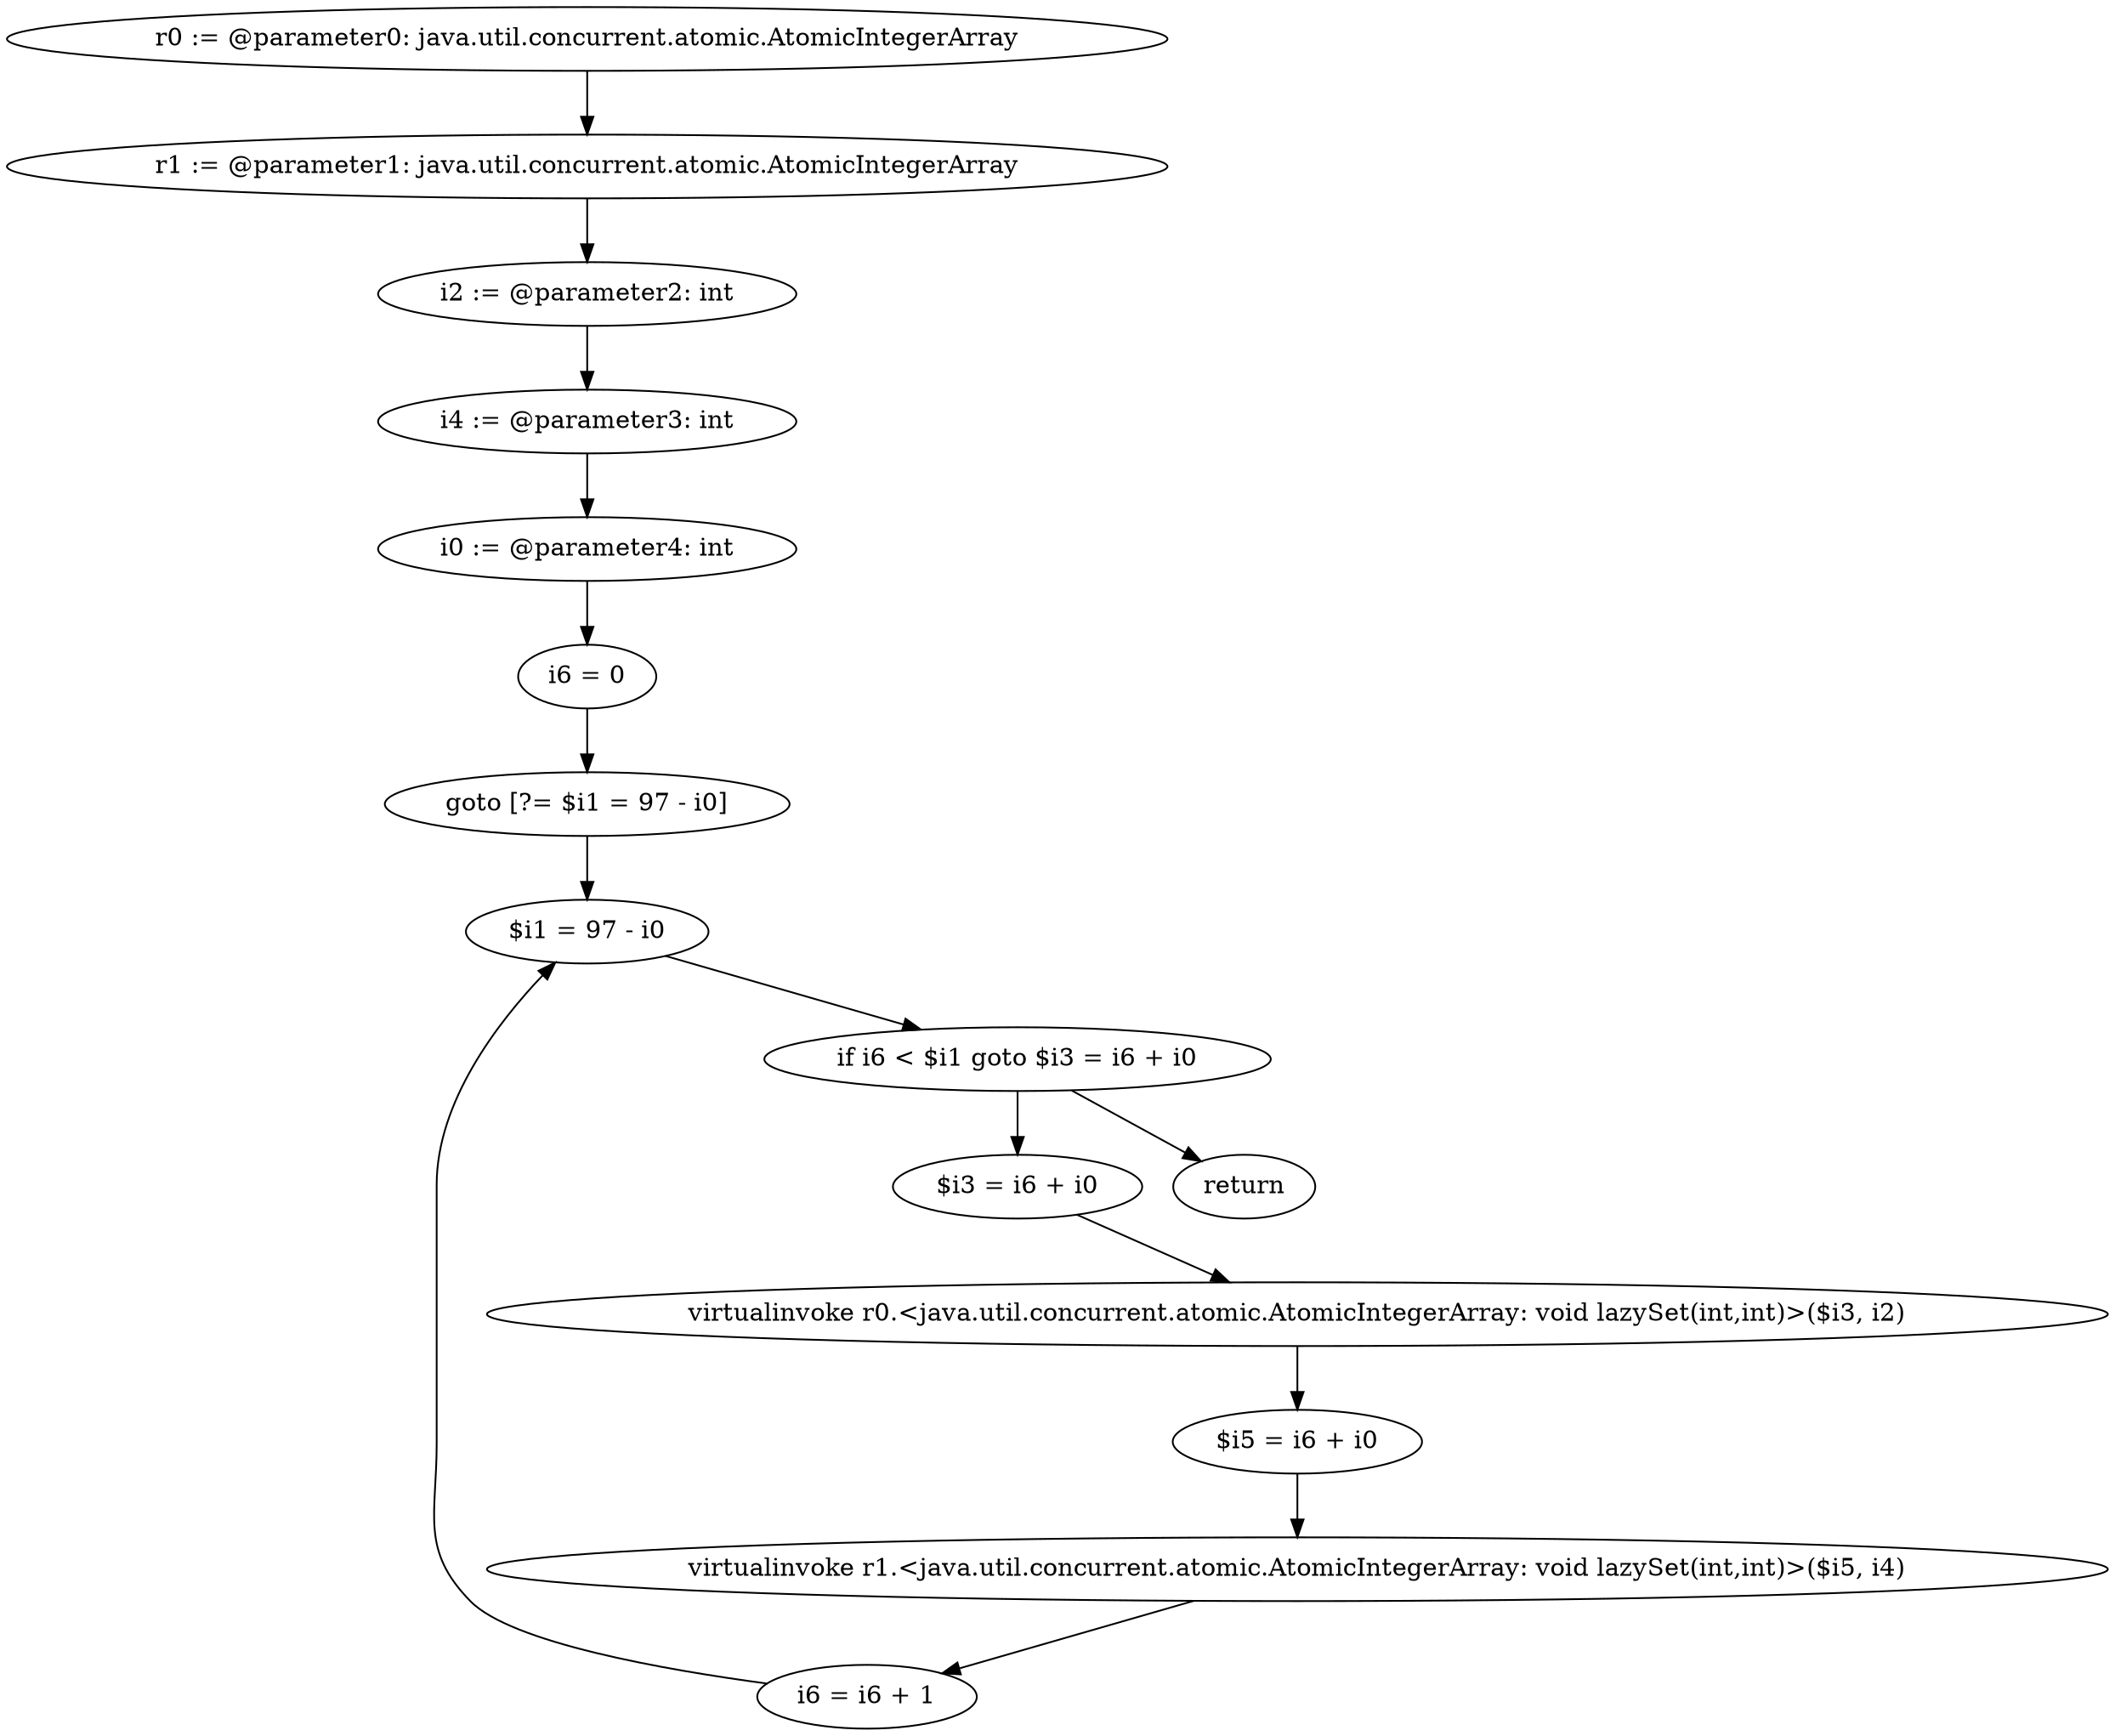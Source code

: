 digraph "unitGraph" {
    "r0 := @parameter0: java.util.concurrent.atomic.AtomicIntegerArray"
    "r1 := @parameter1: java.util.concurrent.atomic.AtomicIntegerArray"
    "i2 := @parameter2: int"
    "i4 := @parameter3: int"
    "i0 := @parameter4: int"
    "i6 = 0"
    "goto [?= $i1 = 97 - i0]"
    "$i3 = i6 + i0"
    "virtualinvoke r0.<java.util.concurrent.atomic.AtomicIntegerArray: void lazySet(int,int)>($i3, i2)"
    "$i5 = i6 + i0"
    "virtualinvoke r1.<java.util.concurrent.atomic.AtomicIntegerArray: void lazySet(int,int)>($i5, i4)"
    "i6 = i6 + 1"
    "$i1 = 97 - i0"
    "if i6 < $i1 goto $i3 = i6 + i0"
    "return"
    "r0 := @parameter0: java.util.concurrent.atomic.AtomicIntegerArray"->"r1 := @parameter1: java.util.concurrent.atomic.AtomicIntegerArray";
    "r1 := @parameter1: java.util.concurrent.atomic.AtomicIntegerArray"->"i2 := @parameter2: int";
    "i2 := @parameter2: int"->"i4 := @parameter3: int";
    "i4 := @parameter3: int"->"i0 := @parameter4: int";
    "i0 := @parameter4: int"->"i6 = 0";
    "i6 = 0"->"goto [?= $i1 = 97 - i0]";
    "goto [?= $i1 = 97 - i0]"->"$i1 = 97 - i0";
    "$i3 = i6 + i0"->"virtualinvoke r0.<java.util.concurrent.atomic.AtomicIntegerArray: void lazySet(int,int)>($i3, i2)";
    "virtualinvoke r0.<java.util.concurrent.atomic.AtomicIntegerArray: void lazySet(int,int)>($i3, i2)"->"$i5 = i6 + i0";
    "$i5 = i6 + i0"->"virtualinvoke r1.<java.util.concurrent.atomic.AtomicIntegerArray: void lazySet(int,int)>($i5, i4)";
    "virtualinvoke r1.<java.util.concurrent.atomic.AtomicIntegerArray: void lazySet(int,int)>($i5, i4)"->"i6 = i6 + 1";
    "i6 = i6 + 1"->"$i1 = 97 - i0";
    "$i1 = 97 - i0"->"if i6 < $i1 goto $i3 = i6 + i0";
    "if i6 < $i1 goto $i3 = i6 + i0"->"return";
    "if i6 < $i1 goto $i3 = i6 + i0"->"$i3 = i6 + i0";
}
